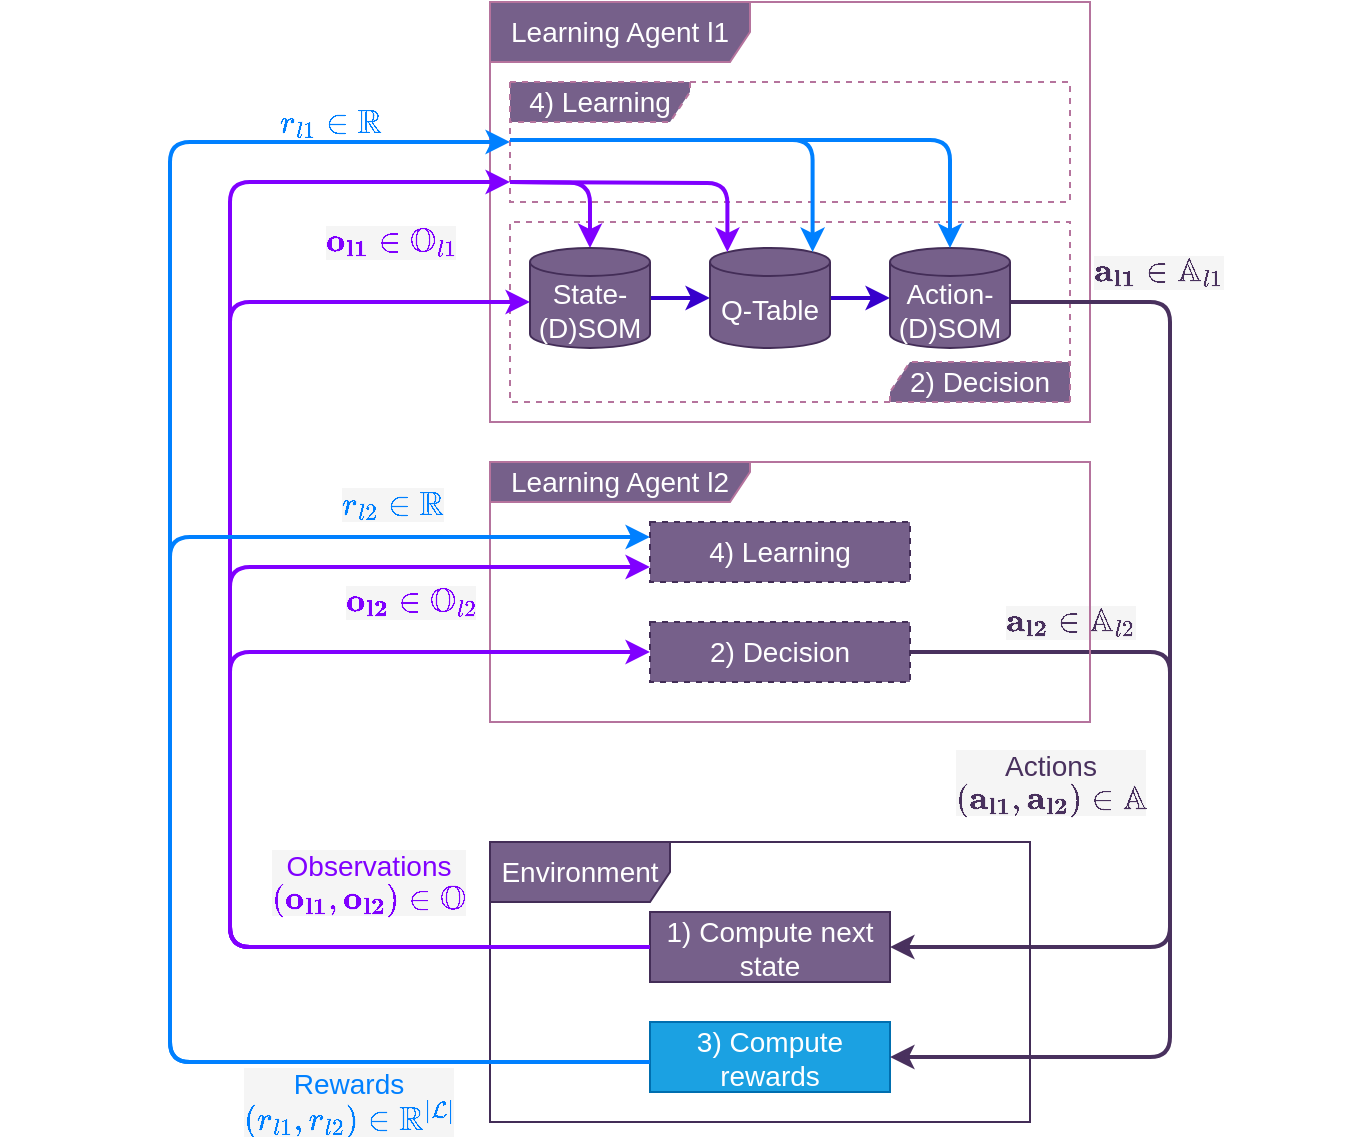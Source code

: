 <mxfile version="15.5.4" type="embed"><diagram id="23iRSUPoRavnBvh4doch" name="Page-1"><mxGraphModel dx="673" dy="633" grid="1" gridSize="10" guides="1" tooltips="1" connect="1" arrows="1" fold="1" page="1" pageScale="1" pageWidth="827" pageHeight="1169" math="1" shadow="0"><root><mxCell id="0"/><mxCell id="1" parent="0"/><mxCell id="WK4-7_jqqEs10oTjAUMn-1" value="Learning Agent l1" style="shape=umlFrame;whiteSpace=wrap;html=1;fillColor=#76608a;fontColor=#ffffff;strokeColor=#B5739D;rounded=0;fontSize=14;width=130;height=30;strokeWidth=1;" parent="1" vertex="1"><mxGeometry x="460" y="40" width="300" height="210" as="geometry"/></mxCell><mxCell id="WK4-7_jqqEs10oTjAUMn-13" value="2) Decision" style="shape=umlFrame;whiteSpace=wrap;html=1;fontSize=14;fontColor=#ffffff;fillColor=#76608a;strokeColor=#B5739D;width=90;height=20;dashed=1;direction=west;" parent="1" vertex="1"><mxGeometry x="470" y="150" width="280" height="90" as="geometry"/></mxCell><mxCell id="WK4-7_jqqEs10oTjAUMn-9" style="edgeStyle=orthogonalEdgeStyle;orthogonalLoop=1;jettySize=auto;html=1;exitX=1;exitY=0.5;exitDx=0;exitDy=0;exitPerimeter=0;entryX=0;entryY=0.5;entryDx=0;entryDy=0;entryPerimeter=0;labelBackgroundColor=#F5F5F5;fontSize=14;fontColor=#B5739D;strokeWidth=2;fillColor=#6a00ff;strokeColor=#3700CC;" parent="1" source="WK4-7_jqqEs10oTjAUMn-2" target="WK4-7_jqqEs10oTjAUMn-3" edge="1"><mxGeometry relative="1" as="geometry"/></mxCell><mxCell id="WK4-7_jqqEs10oTjAUMn-10" style="edgeStyle=orthogonalEdgeStyle;orthogonalLoop=1;jettySize=auto;html=1;exitX=1;exitY=0.5;exitDx=0;exitDy=0;exitPerimeter=0;entryX=0;entryY=0.5;entryDx=0;entryDy=0;entryPerimeter=0;labelBackgroundColor=#F5F5F5;fontSize=14;fontColor=#B5739D;strokeWidth=2;fillColor=#6a00ff;strokeColor=#3700CC;" parent="1" source="WK4-7_jqqEs10oTjAUMn-3" target="WK4-7_jqqEs10oTjAUMn-4" edge="1"><mxGeometry relative="1" as="geometry"/></mxCell><mxCell id="WK4-7_jqqEs10oTjAUMn-11" value="&lt;font color=&quot;#49315e&quot;&gt;Actions&lt;br&gt;\( (\mathbf{a_{l1}}, \mathbf{a_{l2}} ) \in \mathbb{A}\)&lt;/font&gt;" style="edgeStyle=orthogonalEdgeStyle;orthogonalLoop=1;jettySize=auto;html=1;labelBackgroundColor=#F5F5F5;fontSize=14;fontColor=#B5739D;strokeWidth=2;entryX=1;entryY=0.5;entryDx=0;entryDy=0;strokeColor=#49315E;" parent="1" source="WK4-7_jqqEs10oTjAUMn-4" target="WK4-7_jqqEs10oTjAUMn-6" edge="1"><mxGeometry x="0.18" y="-60" relative="1" as="geometry"><mxPoint x="800" y="640" as="targetPoint"/><Array as="points"><mxPoint x="800" y="190"/><mxPoint x="800" y="513"/></Array><mxPoint as="offset"/></mxGeometry></mxCell><mxCell id="WK4-7_jqqEs10oTjAUMn-5" value="Environment" style="shape=umlFrame;whiteSpace=wrap;html=1;fillColor=#76608a;fontColor=#ffffff;strokeColor=#432D57;width=90;height=30;rounded=0;fontSize=14;" parent="1" vertex="1"><mxGeometry x="460" y="460" width="270" height="140" as="geometry"/></mxCell><mxCell id="WK4-7_jqqEs10oTjAUMn-6" value="1) Compute next state" style="rounded=0;whiteSpace=wrap;html=1;fillColor=#76608a;fontColor=#ffffff;strokeColor=#432D57;fontSize=14;" parent="1" vertex="1"><mxGeometry x="540" y="495" width="120" height="35" as="geometry"/></mxCell><mxCell id="WK4-7_jqqEs10oTjAUMn-12" value="Rewards&lt;br&gt;\( (r_{l1}, r_{l2} ) \in \mathbb{R}^{\left|\mathcal{L}\right|}\)" style="edgeStyle=orthogonalEdgeStyle;orthogonalLoop=1;jettySize=auto;html=1;labelBackgroundColor=#F5F5F5;fontSize=14;fontColor=#0080FF;strokeColor=#0080FF;strokeWidth=2;fillColor=#0050ef;" parent="1" source="WK4-7_jqqEs10oTjAUMn-7" target="WK4-7_jqqEs10oTjAUMn-14" edge="1"><mxGeometry x="-0.65" y="20" relative="1" as="geometry"><mxPoint x="200" y="120" as="targetPoint"/><Array as="points"><mxPoint x="300" y="570"/><mxPoint x="300" y="110"/></Array><mxPoint x="1" as="offset"/></mxGeometry></mxCell><mxCell id="WK4-7_jqqEs10oTjAUMn-7" value="3) Compute rewards" style="rounded=0;whiteSpace=wrap;html=1;fillColor=#1ba1e2;fontColor=#ffffff;strokeColor=#006EAF;fontSize=14;" parent="1" vertex="1"><mxGeometry x="540" y="550" width="120" height="35" as="geometry"/></mxCell><mxCell id="WK4-7_jqqEs10oTjAUMn-8" value="&lt;font color=&quot;#8000ff&quot;&gt;Observations&lt;br&gt;\( (\mathbf{o_{l1}}, \mathbf{o_{l2}} ) \in \mathbb{O}\)&lt;/font&gt;" style="endArrow=classic;html=1;strokeWidth=2;fillColor=#6a00ff;strokeColor=#8000FF;edgeStyle=orthogonalEdgeStyle;exitX=0;exitY=0.5;exitDx=0;exitDy=0;fontSize=14;rounded=1;fontColor=#B5739D;labelBackgroundColor=#F5F5F5;" parent="1" source="WK4-7_jqqEs10oTjAUMn-6" target="WK4-7_jqqEs10oTjAUMn-2" edge="1"><mxGeometry x="-0.586" y="-33" width="50" height="50" relative="1" as="geometry"><mxPoint x="220" y="480" as="sourcePoint"/><mxPoint x="420" y="320" as="targetPoint"/><Array as="points"><mxPoint x="330" y="513"/><mxPoint x="330" y="190"/></Array><mxPoint as="offset"/></mxGeometry></mxCell><mxCell id="WK4-7_jqqEs10oTjAUMn-14" value="4) Learning" style="shape=umlFrame;whiteSpace=wrap;html=1;fontSize=14;fontColor=#ffffff;fillColor=#76608a;strokeColor=#B5739D;width=90;height=20;dashed=1;" parent="1" vertex="1"><mxGeometry x="470" y="80" width="280" height="60" as="geometry"/></mxCell><mxCell id="WK4-7_jqqEs10oTjAUMn-15" value="\( \mathbf{a_{l2}} \in \mathbb{A}_{l2} \)" style="edgeStyle=orthogonalEdgeStyle;orthogonalLoop=1;jettySize=auto;html=1;labelBackgroundColor=#F5F5F5;fontSize=14;fontColor=#49315E;strokeWidth=2;entryX=1;entryY=0.5;entryDx=0;entryDy=0;strokeColor=#49315E;" parent="1" source="WK4-7_jqqEs10oTjAUMn-27" target="WK4-7_jqqEs10oTjAUMn-7" edge="1"><mxGeometry x="-0.661" y="15" relative="1" as="geometry"><mxPoint x="670" y="612.5" as="targetPoint"/><mxPoint x="950" y="370" as="sourcePoint"/><Array as="points"><mxPoint x="800" y="365"/><mxPoint x="800" y="568"/></Array><mxPoint as="offset"/></mxGeometry></mxCell><mxCell id="WK4-7_jqqEs10oTjAUMn-16" value="\( \mathbf{o_{l1}} \in \mathbb{O}_{l1} \)" style="endArrow=classic;html=1;strokeWidth=2;fillColor=#6a00ff;strokeColor=#8000FF;edgeStyle=orthogonalEdgeStyle;exitX=0;exitY=0.5;exitDx=0;exitDy=0;fontSize=14;rounded=1;fontColor=#8000FF;labelBackgroundColor=#F5F5F5;" parent="1" source="WK4-7_jqqEs10oTjAUMn-6" edge="1"><mxGeometry x="0.836" y="-30" width="50" height="50" relative="1" as="geometry"><mxPoint x="550" y="612.5" as="sourcePoint"/><mxPoint x="470" y="130" as="targetPoint"/><Array as="points"><mxPoint x="330" y="513"/><mxPoint x="330" y="130"/></Array><mxPoint as="offset"/></mxGeometry></mxCell><mxCell id="WK4-7_jqqEs10oTjAUMn-17" value="" style="endArrow=classic;html=1;rounded=1;labelBackgroundColor=#F5F5F5;fontSize=14;fontColor=#0080FF;strokeColor=#8000FF;strokeWidth=2;fillColor=#6a00ff;entryX=0.5;entryY=0;entryDx=0;entryDy=0;entryPerimeter=0;edgeStyle=orthogonalEdgeStyle;" parent="1" target="WK4-7_jqqEs10oTjAUMn-2" edge="1"><mxGeometry width="50" height="50" relative="1" as="geometry"><mxPoint x="470" y="130" as="sourcePoint"/><mxPoint x="410" y="160" as="targetPoint"/></mxGeometry></mxCell><mxCell id="WK4-7_jqqEs10oTjAUMn-2" value="State-(D)SOM" style="shape=cylinder3;whiteSpace=wrap;html=1;boundedLbl=1;backgroundOutline=1;size=7;fillColor=#76608a;fontColor=#ffffff;strokeColor=#432D57;rounded=0;fontSize=14;" parent="1" vertex="1"><mxGeometry x="480" y="163" width="60" height="50" as="geometry"/></mxCell><mxCell id="WK4-7_jqqEs10oTjAUMn-3" value="Q-Table" style="shape=cylinder3;whiteSpace=wrap;html=1;boundedLbl=1;backgroundOutline=1;size=7;fillColor=#76608a;fontColor=#ffffff;strokeColor=#432D57;rounded=0;fontSize=14;" parent="1" vertex="1"><mxGeometry x="570" y="163" width="60" height="50" as="geometry"/></mxCell><mxCell id="WK4-7_jqqEs10oTjAUMn-4" value="Action-(D)SOM" style="shape=cylinder3;whiteSpace=wrap;html=1;boundedLbl=1;backgroundOutline=1;size=7;fillColor=#76608a;fontColor=#ffffff;strokeColor=#432D57;rounded=0;fontSize=14;" parent="1" vertex="1"><mxGeometry x="660" y="163" width="60" height="50" as="geometry"/></mxCell><mxCell id="WK4-7_jqqEs10oTjAUMn-21" value="" style="endArrow=classic;html=1;rounded=1;labelBackgroundColor=#F5F5F5;fontSize=14;fontColor=#0080FF;strokeColor=#0080FF;strokeWidth=2;exitX=0;exitY=0.483;exitDx=0;exitDy=0;exitPerimeter=0;entryX=0.855;entryY=0;entryDx=0;entryDy=2.03;entryPerimeter=0;edgeStyle=orthogonalEdgeStyle;" parent="1" source="WK4-7_jqqEs10oTjAUMn-14" target="WK4-7_jqqEs10oTjAUMn-3" edge="1"><mxGeometry width="50" height="50" relative="1" as="geometry"><mxPoint x="420" y="420" as="sourcePoint"/><mxPoint x="470" y="370" as="targetPoint"/><Array as="points"><mxPoint x="621" y="109"/></Array></mxGeometry></mxCell><mxCell id="WK4-7_jqqEs10oTjAUMn-22" value="" style="endArrow=classic;html=1;rounded=1;labelBackgroundColor=#F5F5F5;fontSize=14;fontColor=#0080FF;strokeColor=#0080FF;strokeWidth=2;edgeStyle=orthogonalEdgeStyle;" parent="1" target="WK4-7_jqqEs10oTjAUMn-4" edge="1"><mxGeometry width="50" height="50" relative="1" as="geometry"><mxPoint x="470" y="109" as="sourcePoint"/><mxPoint x="690" y="162" as="targetPoint"/><Array as="points"><mxPoint x="690" y="109"/></Array></mxGeometry></mxCell><mxCell id="WK4-7_jqqEs10oTjAUMn-24" value="" style="endArrow=classic;html=1;rounded=1;labelBackgroundColor=#F5F5F5;fontSize=14;fontColor=#0080FF;strokeColor=#8000FF;strokeWidth=2;fillColor=#6a00ff;entryX=0.145;entryY=0;entryDx=0;entryDy=2.03;entryPerimeter=0;edgeStyle=orthogonalEdgeStyle;" parent="1" target="WK4-7_jqqEs10oTjAUMn-3" edge="1"><mxGeometry width="50" height="50" relative="1" as="geometry"><mxPoint x="470" y="130" as="sourcePoint"/><mxPoint x="530" y="380" as="targetPoint"/></mxGeometry></mxCell><mxCell id="WK4-7_jqqEs10oTjAUMn-25" value="Learning Agent l2" style="shape=umlFrame;whiteSpace=wrap;html=1;fillColor=#76608a;fontColor=#ffffff;strokeColor=#B5739D;rounded=0;fontSize=14;width=130;height=20;strokeWidth=1;" parent="1" vertex="1"><mxGeometry x="460" y="270" width="300" height="130" as="geometry"/></mxCell><mxCell id="WK4-7_jqqEs10oTjAUMn-26" value="4) Learning" style="rounded=0;whiteSpace=wrap;html=1;dashed=1;fontSize=14;fontColor=#ffffff;strokeColor=#432D57;strokeWidth=1;fillColor=#76608a;" parent="1" vertex="1"><mxGeometry x="540" y="300" width="130" height="30" as="geometry"/></mxCell><mxCell id="WK4-7_jqqEs10oTjAUMn-27" value="2) Decision" style="rounded=0;whiteSpace=wrap;html=1;dashed=1;fontSize=14;fontColor=#ffffff;strokeColor=#432D57;strokeWidth=1;fillColor=#76608a;" parent="1" vertex="1"><mxGeometry x="540" y="350" width="130" height="30" as="geometry"/></mxCell><mxCell id="WK4-7_jqqEs10oTjAUMn-28" value="\( \mathbf{o_{l2}} \in \mathbb{O}_{l2} \)" style="endArrow=classic;html=1;strokeWidth=2;fillColor=#6a00ff;strokeColor=#8000FF;edgeStyle=orthogonalEdgeStyle;exitX=0;exitY=0.5;exitDx=0;exitDy=0;fontSize=14;rounded=1;fontColor=#8000FF;labelBackgroundColor=#F5F5F5;" parent="1" source="WK4-7_jqqEs10oTjAUMn-6" target="WK4-7_jqqEs10oTjAUMn-27" edge="1"><mxGeometry x="0.577" y="25" width="50" height="50" relative="1" as="geometry"><mxPoint x="550" y="612.5" as="sourcePoint"/><mxPoint x="490" y="200.059" as="targetPoint"/><Array as="points"><mxPoint x="330" y="513"/><mxPoint x="330" y="365"/></Array><mxPoint as="offset"/></mxGeometry></mxCell><mxCell id="WK4-7_jqqEs10oTjAUMn-29" value="\( r_{l2} \in \mathbb{R} \)" style="edgeStyle=orthogonalEdgeStyle;orthogonalLoop=1;jettySize=auto;html=1;labelBackgroundColor=#F5F5F5;fontSize=14;fontColor=#0080FF;strokeColor=#0080FF;strokeWidth=2;fillColor=#0050ef;entryX=0;entryY=0.25;entryDx=0;entryDy=0;" parent="1" source="WK4-7_jqqEs10oTjAUMn-7" target="WK4-7_jqqEs10oTjAUMn-26" edge="1"><mxGeometry x="0.651" y="18" relative="1" as="geometry"><mxPoint x="480" y="120.059" as="targetPoint"/><mxPoint x="550" y="667.5" as="sourcePoint"/><Array as="points"><mxPoint x="300" y="570"/><mxPoint x="300" y="308"/></Array><mxPoint y="1" as="offset"/></mxGeometry></mxCell><mxCell id="WK4-7_jqqEs10oTjAUMn-30" value="" style="endArrow=classic;html=1;strokeWidth=2;fillColor=#6a00ff;strokeColor=#8000FF;edgeStyle=orthogonalEdgeStyle;exitX=0;exitY=0.5;exitDx=0;exitDy=0;fontSize=14;rounded=1;fontColor=#B5739D;labelBackgroundColor=#F5F5F5;entryX=0;entryY=0.75;entryDx=0;entryDy=0;" parent="1" source="WK4-7_jqqEs10oTjAUMn-6" target="WK4-7_jqqEs10oTjAUMn-26" edge="1"><mxGeometry x="-0.533" y="-32" width="50" height="50" relative="1" as="geometry"><mxPoint x="550" y="612.5" as="sourcePoint"/><mxPoint x="550" y="375" as="targetPoint"/><Array as="points"><mxPoint x="330" y="513"/><mxPoint x="330" y="323"/></Array><mxPoint as="offset"/></mxGeometry></mxCell><mxCell id="3" value="&lt;span style=&quot;font-family: helvetica; font-size: 14px; font-style: normal; font-weight: 400; letter-spacing: normal; text-align: center; text-indent: 0px; text-transform: none; word-spacing: 0px; display: inline; float: none;&quot;&gt;\(\mathbf{a_{l1}} \in \mathbb{A}_{l1} \)&lt;/span&gt;" style="text;whiteSpace=wrap;html=1;fontSize=14;fontColor=#49315E;labelBackgroundColor=#F5F5F5;" parent="1" vertex="1"><mxGeometry x="760" y="160" width="30" height="30" as="geometry"/></mxCell><mxCell id="4" value="\( r_{l1} \in \mathbb{R} \)" style="text;html=1;align=center;verticalAlign=middle;resizable=0;points=[];autosize=1;strokeColor=none;fillColor=none;fontSize=14;fontColor=#0080FF;" parent="1" vertex="1"><mxGeometry x="295" y="90" width="170" height="20" as="geometry"/></mxCell></root></mxGraphModel></diagram></mxfile>